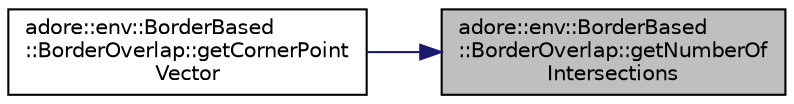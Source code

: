 digraph "adore::env::BorderBased::BorderOverlap::getNumberOfIntersections"
{
 // LATEX_PDF_SIZE
  edge [fontname="Helvetica",fontsize="10",labelfontname="Helvetica",labelfontsize="10"];
  node [fontname="Helvetica",fontsize="10",shape=record];
  rankdir="RL";
  Node1 [label="adore::env::BorderBased\l::BorderOverlap::getNumberOf\lIntersections",height=0.2,width=0.4,color="black", fillcolor="grey75", style="filled", fontcolor="black",tooltip="Get the number of intersections."];
  Node1 -> Node2 [dir="back",color="midnightblue",fontsize="10",style="solid",fontname="Helvetica"];
  Node2 [label="adore::env::BorderBased\l::BorderOverlap::getCornerPoint\lVector",height=0.2,width=0.4,color="black", fillcolor="white", style="filled",URL="$structadore_1_1env_1_1BorderBased_1_1BorderOverlap.html#a41a2490ef480446daeafec0b90d48b7b",tooltip=" "];
}
